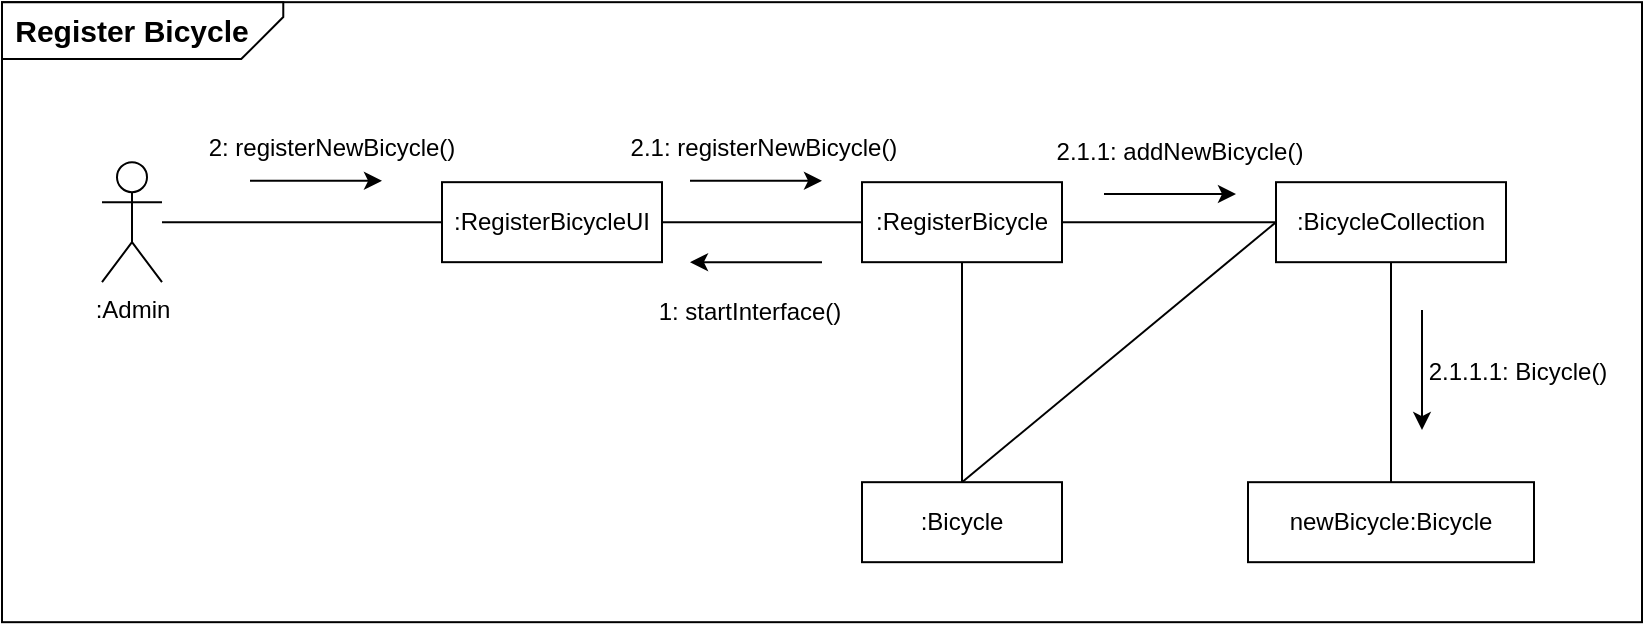 <mxfile version="26.2.15">
  <diagram name="페이지-1" id="6gjrVmRiy1Oqwtk3YYOu">
    <mxGraphModel dx="1214" dy="622" grid="1" gridSize="10" guides="1" tooltips="1" connect="1" arrows="1" fold="1" page="1" pageScale="1" pageWidth="200" pageHeight="200" math="0" shadow="0">
      <root>
        <mxCell id="0" />
        <mxCell id="1" parent="0" />
        <mxCell id="nwf5oqNBuYX0qK2_Z8UR-26" value="" style="rounded=0;whiteSpace=wrap;html=1;" vertex="1" parent="1">
          <mxGeometry x="-300" y="56.09" width="820" height="310" as="geometry" />
        </mxCell>
        <mxCell id="nwf5oqNBuYX0qK2_Z8UR-27" value=":Admin" style="shape=umlActor;verticalLabelPosition=bottom;verticalAlign=top;html=1;outlineConnect=0;" vertex="1" parent="1">
          <mxGeometry x="-250" y="136.085" width="30" height="60" as="geometry" />
        </mxCell>
        <mxCell id="nwf5oqNBuYX0qK2_Z8UR-28" value=":RegisterBicycleUI" style="rounded=0;whiteSpace=wrap;html=1;" vertex="1" parent="1">
          <mxGeometry x="-80" y="146.085" width="110" height="40" as="geometry" />
        </mxCell>
        <mxCell id="nwf5oqNBuYX0qK2_Z8UR-29" value=":RegisterBicycle" style="rounded=0;whiteSpace=wrap;html=1;" vertex="1" parent="1">
          <mxGeometry x="130" y="146.09" width="100" height="40" as="geometry" />
        </mxCell>
        <mxCell id="nwf5oqNBuYX0qK2_Z8UR-30" value="" style="endArrow=none;html=1;rounded=0;exitX=1;exitY=0.5;exitDx=0;exitDy=0;entryX=0;entryY=0.5;entryDx=0;entryDy=0;" edge="1" source="nwf5oqNBuYX0qK2_Z8UR-28" target="nwf5oqNBuYX0qK2_Z8UR-29" parent="1">
          <mxGeometry width="50" height="50" relative="1" as="geometry">
            <mxPoint x="70" y="216.085" as="sourcePoint" />
            <mxPoint x="120" y="166.085" as="targetPoint" />
          </mxGeometry>
        </mxCell>
        <mxCell id="nwf5oqNBuYX0qK2_Z8UR-31" value="" style="endArrow=none;html=1;rounded=0;entryX=0;entryY=0.5;entryDx=0;entryDy=0;" edge="1" source="nwf5oqNBuYX0qK2_Z8UR-27" target="nwf5oqNBuYX0qK2_Z8UR-28" parent="1">
          <mxGeometry width="50" height="50" relative="1" as="geometry">
            <mxPoint x="70" y="216.085" as="sourcePoint" />
            <mxPoint x="120" y="166.085" as="targetPoint" />
          </mxGeometry>
        </mxCell>
        <mxCell id="nwf5oqNBuYX0qK2_Z8UR-32" value=":BicycleCollection" style="rounded=0;whiteSpace=wrap;html=1;" vertex="1" parent="1">
          <mxGeometry x="337" y="146.09" width="115" height="40" as="geometry" />
        </mxCell>
        <mxCell id="nwf5oqNBuYX0qK2_Z8UR-33" value="" style="endArrow=none;html=1;rounded=0;entryX=1;entryY=0.5;entryDx=0;entryDy=0;exitX=0;exitY=0.5;exitDx=0;exitDy=0;" edge="1" source="nwf5oqNBuYX0qK2_Z8UR-32" target="nwf5oqNBuYX0qK2_Z8UR-29" parent="1">
          <mxGeometry width="50" height="50" relative="1" as="geometry">
            <mxPoint x="80" y="216.085" as="sourcePoint" />
            <mxPoint x="130" y="166.085" as="targetPoint" />
          </mxGeometry>
        </mxCell>
        <mxCell id="nwf5oqNBuYX0qK2_Z8UR-34" value="" style="endArrow=classic;html=1;rounded=0;" edge="1" parent="1">
          <mxGeometry width="50" height="50" relative="1" as="geometry">
            <mxPoint x="110" y="186.085" as="sourcePoint" />
            <mxPoint x="44" y="186.085" as="targetPoint" />
          </mxGeometry>
        </mxCell>
        <mxCell id="nwf5oqNBuYX0qK2_Z8UR-35" value="" style="shape=card;whiteSpace=wrap;html=1;rotation=90;direction=south;size=21;" vertex="1" parent="1">
          <mxGeometry x="-243.9" width="28.44" height="140.64" as="geometry" />
        </mxCell>
        <mxCell id="nwf5oqNBuYX0qK2_Z8UR-36" value="&lt;span style=&quot;font-size: 15px;&quot;&gt;&lt;b&gt;Register Bicycle&lt;/b&gt;&lt;/span&gt;" style="text;html=1;align=center;verticalAlign=middle;whiteSpace=wrap;rounded=0;" vertex="1" parent="1">
          <mxGeometry x="-295" y="55.32" width="120" height="30" as="geometry" />
        </mxCell>
        <mxCell id="nwf5oqNBuYX0qK2_Z8UR-37" value="1: startInterface()" style="text;html=1;align=center;verticalAlign=middle;whiteSpace=wrap;rounded=0;" vertex="1" parent="1">
          <mxGeometry x="14" y="196.085" width="120" height="30" as="geometry" />
        </mxCell>
        <mxCell id="nwf5oqNBuYX0qK2_Z8UR-38" value="newBicycle:Bicycle" style="rounded=0;whiteSpace=wrap;html=1;" vertex="1" parent="1">
          <mxGeometry x="323" y="296.09" width="143" height="40" as="geometry" />
        </mxCell>
        <mxCell id="nwf5oqNBuYX0qK2_Z8UR-39" value="" style="endArrow=none;html=1;rounded=0;exitX=0.5;exitY=1;exitDx=0;exitDy=0;entryX=0.5;entryY=0;entryDx=0;entryDy=0;" edge="1" source="nwf5oqNBuYX0qK2_Z8UR-32" target="nwf5oqNBuYX0qK2_Z8UR-38" parent="1">
          <mxGeometry width="50" height="50" relative="1" as="geometry">
            <mxPoint x="264" y="266.085" as="sourcePoint" />
            <mxPoint x="314" y="216.085" as="targetPoint" />
          </mxGeometry>
        </mxCell>
        <mxCell id="nwf5oqNBuYX0qK2_Z8UR-40" value="" style="endArrow=classic;html=1;rounded=0;" edge="1" parent="1">
          <mxGeometry width="50" height="50" relative="1" as="geometry">
            <mxPoint x="44" y="145.415" as="sourcePoint" />
            <mxPoint x="110" y="145.415" as="targetPoint" />
          </mxGeometry>
        </mxCell>
        <mxCell id="nwf5oqNBuYX0qK2_Z8UR-41" value="" style="endArrow=classic;html=1;rounded=0;" edge="1" parent="1">
          <mxGeometry width="50" height="50" relative="1" as="geometry">
            <mxPoint x="-176" y="145.415" as="sourcePoint" />
            <mxPoint x="-110" y="145.415" as="targetPoint" />
          </mxGeometry>
        </mxCell>
        <mxCell id="nwf5oqNBuYX0qK2_Z8UR-42" value="2: registerNewBicycle()" style="text;html=1;align=center;verticalAlign=middle;whiteSpace=wrap;rounded=0;" vertex="1" parent="1">
          <mxGeometry x="-200" y="114.09" width="130" height="30" as="geometry" />
        </mxCell>
        <mxCell id="nwf5oqNBuYX0qK2_Z8UR-43" value="" style="endArrow=classic;html=1;rounded=0;" edge="1" parent="1">
          <mxGeometry width="50" height="50" relative="1" as="geometry">
            <mxPoint x="251" y="151.995" as="sourcePoint" />
            <mxPoint x="317" y="151.995" as="targetPoint" />
          </mxGeometry>
        </mxCell>
        <mxCell id="nwf5oqNBuYX0qK2_Z8UR-44" value="2.1.1.1: Bicycle()" style="text;html=1;align=center;verticalAlign=middle;whiteSpace=wrap;rounded=0;" vertex="1" parent="1">
          <mxGeometry x="410" y="226.085" width="96" height="30" as="geometry" />
        </mxCell>
        <mxCell id="nwf5oqNBuYX0qK2_Z8UR-45" value="2.1: registerNewBicycle&lt;span style=&quot;background-color: transparent; color: light-dark(rgb(0, 0, 0), rgb(255, 255, 255));&quot;&gt;()&lt;/span&gt;" style="text;html=1;align=center;verticalAlign=middle;whiteSpace=wrap;rounded=0;" vertex="1" parent="1">
          <mxGeometry x="8" y="114.085" width="146" height="30" as="geometry" />
        </mxCell>
        <mxCell id="nwf5oqNBuYX0qK2_Z8UR-46" value="" style="endArrow=classic;html=1;rounded=0;" edge="1" parent="1">
          <mxGeometry width="50" height="50" relative="1" as="geometry">
            <mxPoint x="410" y="210.005" as="sourcePoint" />
            <mxPoint x="410" y="270.005" as="targetPoint" />
          </mxGeometry>
        </mxCell>
        <mxCell id="nwf5oqNBuYX0qK2_Z8UR-47" value="2.1.1: addNewBicycle()" style="text;html=1;align=center;verticalAlign=middle;whiteSpace=wrap;rounded=0;" vertex="1" parent="1">
          <mxGeometry x="219" y="116.085" width="140" height="30" as="geometry" />
        </mxCell>
        <mxCell id="nwf5oqNBuYX0qK2_Z8UR-48" value=":Bicycle" style="rounded=0;whiteSpace=wrap;html=1;" vertex="1" parent="1">
          <mxGeometry x="130" y="296.09" width="100" height="40" as="geometry" />
        </mxCell>
        <mxCell id="nwf5oqNBuYX0qK2_Z8UR-49" value="" style="endArrow=none;html=1;rounded=0;exitX=0;exitY=0.5;exitDx=0;exitDy=0;entryX=0.5;entryY=0;entryDx=0;entryDy=0;" edge="1" parent="1" source="nwf5oqNBuYX0qK2_Z8UR-32" target="nwf5oqNBuYX0qK2_Z8UR-48">
          <mxGeometry width="50" height="50" relative="1" as="geometry">
            <mxPoint x="190" y="300" as="sourcePoint" />
            <mxPoint x="240" y="250" as="targetPoint" />
          </mxGeometry>
        </mxCell>
        <mxCell id="nwf5oqNBuYX0qK2_Z8UR-50" value="" style="endArrow=none;html=1;rounded=0;exitX=0.5;exitY=1;exitDx=0;exitDy=0;entryX=0.5;entryY=0;entryDx=0;entryDy=0;" edge="1" parent="1" source="nwf5oqNBuYX0qK2_Z8UR-29" target="nwf5oqNBuYX0qK2_Z8UR-48">
          <mxGeometry width="50" height="50" relative="1" as="geometry">
            <mxPoint x="190" y="300" as="sourcePoint" />
            <mxPoint x="240" y="250" as="targetPoint" />
          </mxGeometry>
        </mxCell>
      </root>
    </mxGraphModel>
  </diagram>
</mxfile>
